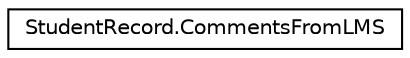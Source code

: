 digraph "Graphical Class Hierarchy"
{
  edge [fontname="Helvetica",fontsize="10",labelfontname="Helvetica",labelfontsize="10"];
  node [fontname="Helvetica",fontsize="10",shape=record];
  rankdir="LR";
  Node1 [label="StudentRecord.CommentsFromLMS",height=0.2,width=0.4,color="black", fillcolor="white", style="filled",URL="$class_student_record_1_1_comments_from_l_m_s.html",tooltip="cmi.comments_from_lms.X datatype"];
}
